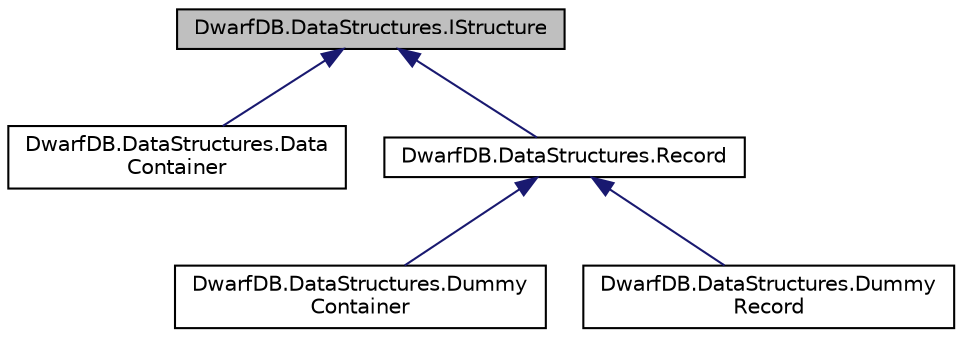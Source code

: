 digraph "DwarfDB.DataStructures.IStructure"
{
  edge [fontname="Helvetica",fontsize="10",labelfontname="Helvetica",labelfontsize="10"];
  node [fontname="Helvetica",fontsize="10",shape=record];
  Node1 [label="DwarfDB.DataStructures.IStructure",height=0.2,width=0.4,color="black", fillcolor="grey75", style="filled", fontcolor="black"];
  Node1 -> Node2 [dir="back",color="midnightblue",fontsize="10",style="solid"];
  Node2 [label="DwarfDB.DataStructures.Data\lContainer",height=0.2,width=0.4,color="black", fillcolor="white", style="filled",URL="$class_dwarf_d_b_1_1_data_structures_1_1_data_container.html",tooltip="DataContainer is the base element of DwarfDB data structure "];
  Node1 -> Node3 [dir="back",color="midnightblue",fontsize="10",style="solid"];
  Node3 [label="DwarfDB.DataStructures.Record",height=0.2,width=0.4,color="black", fillcolor="white", style="filled",URL="$class_dwarf_d_b_1_1_data_structures_1_1_record.html",tooltip="Record is the element of DataContainer "];
  Node3 -> Node4 [dir="back",color="midnightblue",fontsize="10",style="solid"];
  Node4 [label="DwarfDB.DataStructures.Dummy\lContainer",height=0.2,width=0.4,color="black", fillcolor="white", style="filled",URL="$class_dwarf_d_b_1_1_data_structures_1_1_dummy_container.html",tooltip="DummyContainer class - it&#39;s class for using instead of NULL "];
  Node3 -> Node5 [dir="back",color="midnightblue",fontsize="10",style="solid"];
  Node5 [label="DwarfDB.DataStructures.Dummy\lRecord",height=0.2,width=0.4,color="black", fillcolor="white", style="filled",URL="$class_dwarf_d_b_1_1_data_structures_1_1_dummy_record.html",tooltip="DummyRecord class - it&#39;s class for using instead of NULL "];
}
